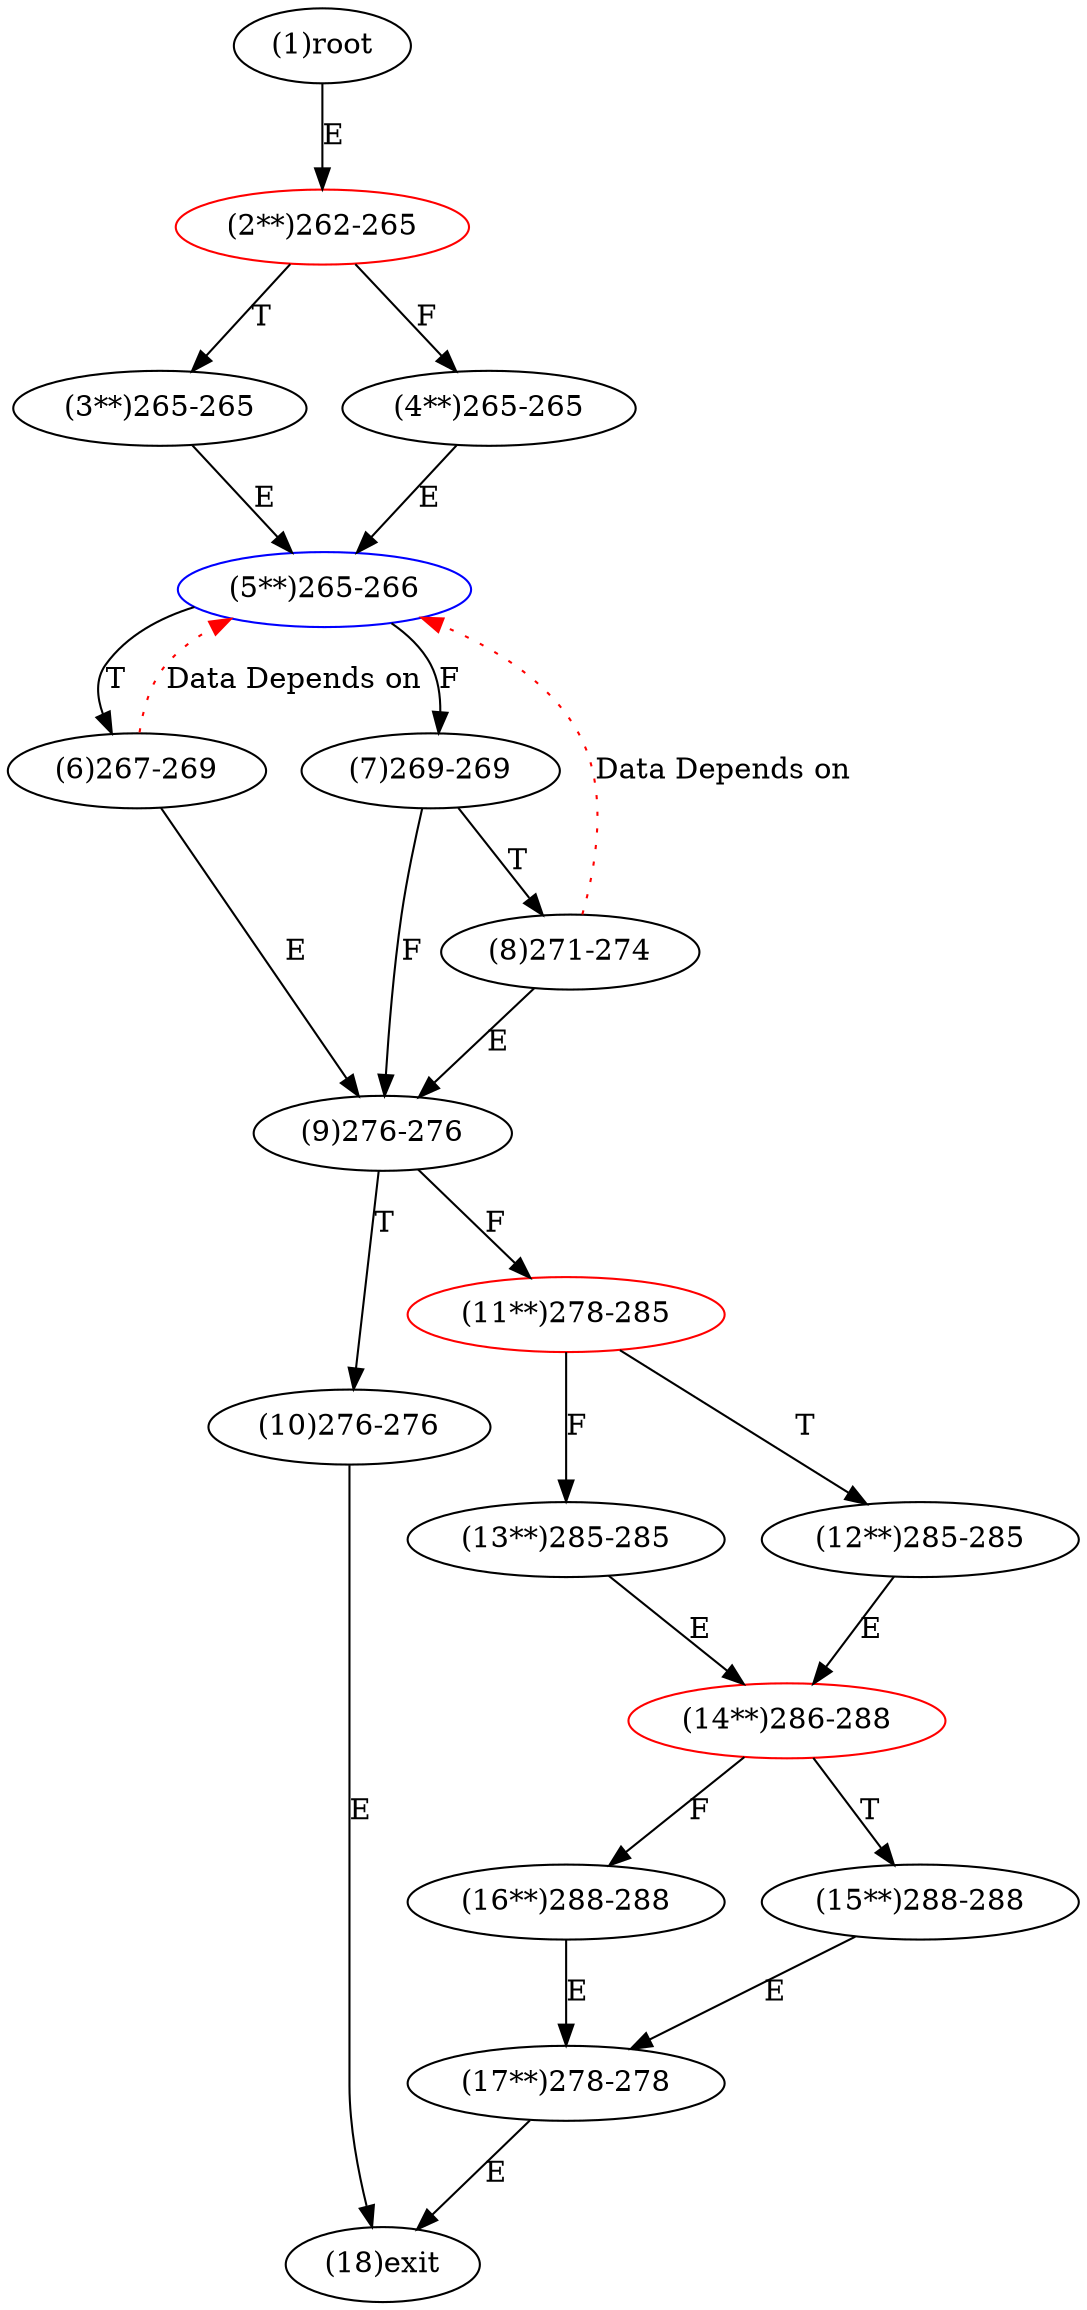 digraph "" { 
1[ label="(1)root"];
2[ label="(2**)262-265",color=red];
3[ label="(3**)265-265"];
4[ label="(4**)265-265"];
5[ label="(5**)265-266",color=blue];
6[ label="(6)267-269"];
7[ label="(7)269-269"];
8[ label="(8)271-274"];
9[ label="(9)276-276"];
10[ label="(10)276-276"];
11[ label="(11**)278-285",color=red];
12[ label="(12**)285-285"];
13[ label="(13**)285-285"];
14[ label="(14**)286-288",color=red];
15[ label="(15**)288-288"];
17[ label="(17**)278-278"];
16[ label="(16**)288-288"];
18[ label="(18)exit"];
1->2[ label="E"];
2->4[ label="F"];
2->3[ label="T"];
3->5[ label="E"];
4->5[ label="E"];
5->7[ label="F"];
5->6[ label="T"];
6->9[ label="E"];
7->9[ label="F"];
7->8[ label="T"];
8->9[ label="E"];
9->11[ label="F"];
9->10[ label="T"];
10->18[ label="E"];
11->13[ label="F"];
11->12[ label="T"];
12->14[ label="E"];
13->14[ label="E"];
14->16[ label="F"];
14->15[ label="T"];
15->17[ label="E"];
16->17[ label="E"];
17->18[ label="E"];
6->5[ color="red" label="Data Depends on" style = dotted ];
8->5[ color="red" label="Data Depends on" style = dotted ];
}